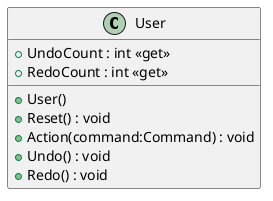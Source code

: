 @startuml
class User {
    + UndoCount : int <<get>>
    + RedoCount : int <<get>>
    + User()
    + Reset() : void
    + Action(command:Command) : void
    + Undo() : void
    + Redo() : void
}
@enduml
